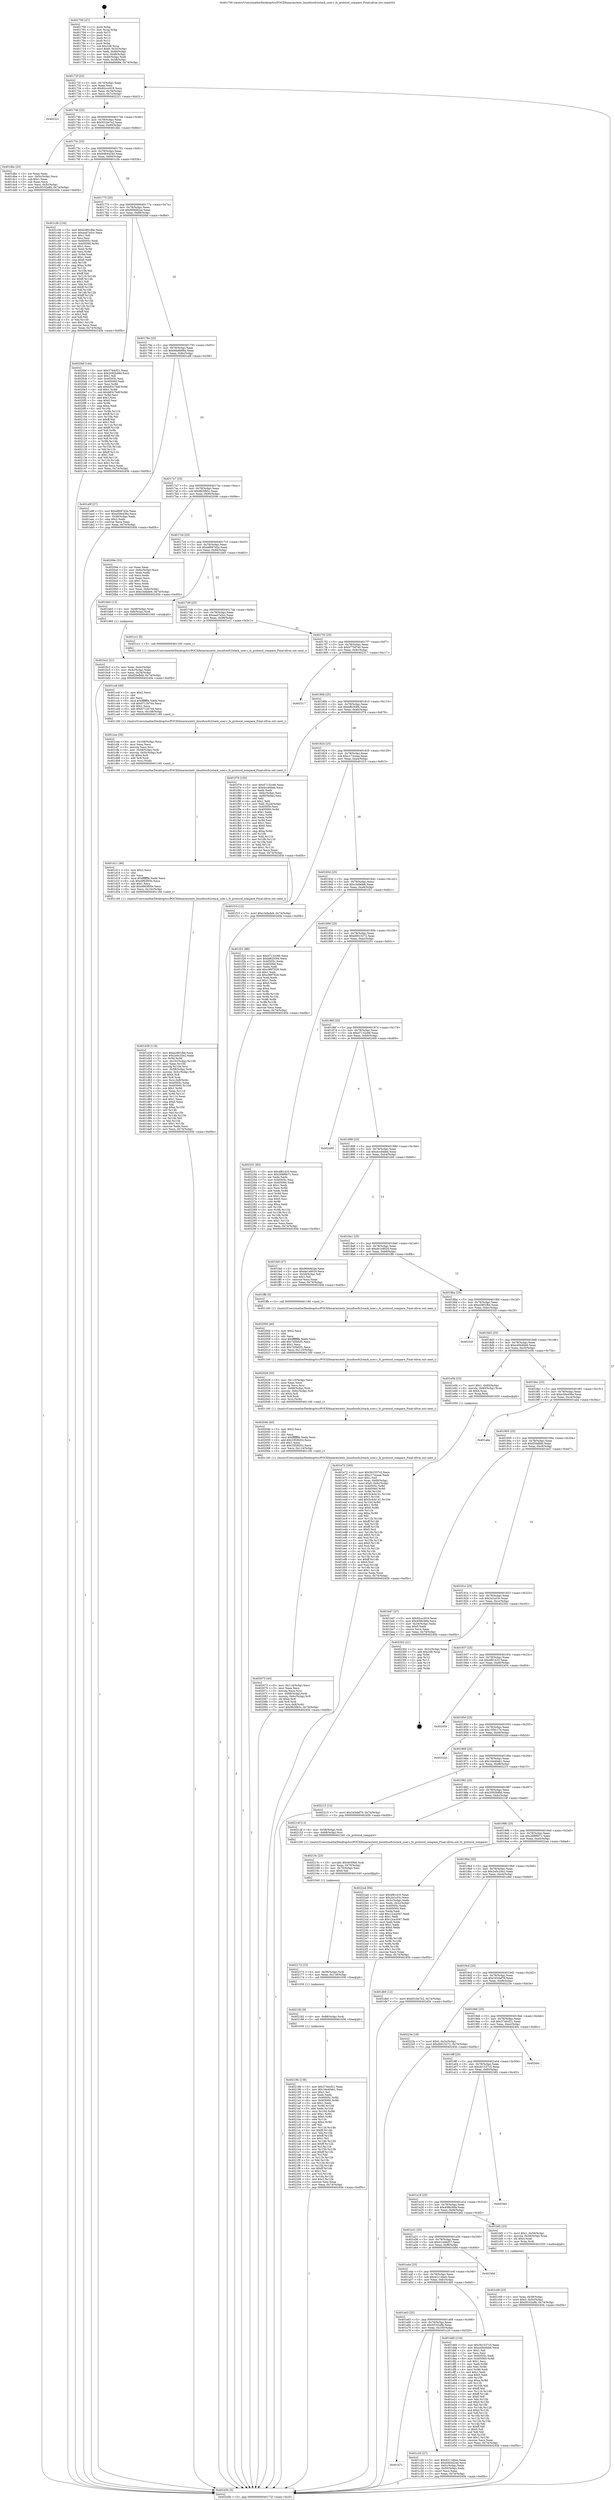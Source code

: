 digraph "0x401700" {
  label = "0x401700 (/mnt/c/Users/mathe/Desktop/tcc/POCII/binaries/extr_linuxfsocfs2stack_user.c_fs_protocol_compare_Final-ollvm.out::main(0))"
  labelloc = "t"
  node[shape=record]

  Entry [label="",width=0.3,height=0.3,shape=circle,fillcolor=black,style=filled]
  "0x40172f" [label="{
     0x40172f [23]\l
     | [instrs]\l
     &nbsp;&nbsp;0x40172f \<+3\>: mov -0x74(%rbp),%eax\l
     &nbsp;&nbsp;0x401732 \<+2\>: mov %eax,%ecx\l
     &nbsp;&nbsp;0x401734 \<+6\>: sub $0x92ccc919,%ecx\l
     &nbsp;&nbsp;0x40173a \<+3\>: mov %eax,-0x78(%rbp)\l
     &nbsp;&nbsp;0x40173d \<+3\>: mov %ecx,-0x7c(%rbp)\l
     &nbsp;&nbsp;0x401740 \<+6\>: je 0000000000402221 \<main+0xb21\>\l
  }"]
  "0x402221" [label="{
     0x402221\l
  }", style=dashed]
  "0x401746" [label="{
     0x401746 [22]\l
     | [instrs]\l
     &nbsp;&nbsp;0x401746 \<+5\>: jmp 000000000040174b \<main+0x4b\>\l
     &nbsp;&nbsp;0x40174b \<+3\>: mov -0x78(%rbp),%eax\l
     &nbsp;&nbsp;0x40174e \<+5\>: sub $0x931be7e2,%eax\l
     &nbsp;&nbsp;0x401753 \<+3\>: mov %eax,-0x80(%rbp)\l
     &nbsp;&nbsp;0x401756 \<+6\>: je 0000000000401dbc \<main+0x6bc\>\l
  }"]
  Exit [label="",width=0.3,height=0.3,shape=circle,fillcolor=black,style=filled,peripheries=2]
  "0x401dbc" [label="{
     0x401dbc [25]\l
     | [instrs]\l
     &nbsp;&nbsp;0x401dbc \<+2\>: xor %eax,%eax\l
     &nbsp;&nbsp;0x401dbe \<+3\>: mov -0x5c(%rbp),%ecx\l
     &nbsp;&nbsp;0x401dc1 \<+3\>: sub $0x1,%eax\l
     &nbsp;&nbsp;0x401dc4 \<+2\>: sub %eax,%ecx\l
     &nbsp;&nbsp;0x401dc6 \<+3\>: mov %ecx,-0x5c(%rbp)\l
     &nbsp;&nbsp;0x401dc9 \<+7\>: movl $0x5f102a8b,-0x74(%rbp)\l
     &nbsp;&nbsp;0x401dd0 \<+5\>: jmp 000000000040245b \<main+0xd5b\>\l
  }"]
  "0x40175c" [label="{
     0x40175c [25]\l
     | [instrs]\l
     &nbsp;&nbsp;0x40175c \<+5\>: jmp 0000000000401761 \<main+0x61\>\l
     &nbsp;&nbsp;0x401761 \<+3\>: mov -0x78(%rbp),%eax\l
     &nbsp;&nbsp;0x401764 \<+5\>: sub $0x9464424d,%eax\l
     &nbsp;&nbsp;0x401769 \<+6\>: mov %eax,-0x84(%rbp)\l
     &nbsp;&nbsp;0x40176f \<+6\>: je 0000000000401c3b \<main+0x53b\>\l
  }"]
  "0x40218b" [label="{
     0x40218b [138]\l
     | [instrs]\l
     &nbsp;&nbsp;0x40218b \<+5\>: mov $0x374dcf21,%eax\l
     &nbsp;&nbsp;0x402190 \<+5\>: mov $0x16e40ab1,%esi\l
     &nbsp;&nbsp;0x402195 \<+2\>: mov $0x1,%cl\l
     &nbsp;&nbsp;0x402197 \<+2\>: xor %edx,%edx\l
     &nbsp;&nbsp;0x402199 \<+8\>: mov 0x40505c,%r8d\l
     &nbsp;&nbsp;0x4021a1 \<+8\>: mov 0x405060,%r9d\l
     &nbsp;&nbsp;0x4021a9 \<+3\>: sub $0x1,%edx\l
     &nbsp;&nbsp;0x4021ac \<+3\>: mov %r8d,%r10d\l
     &nbsp;&nbsp;0x4021af \<+3\>: add %edx,%r10d\l
     &nbsp;&nbsp;0x4021b2 \<+4\>: imul %r10d,%r8d\l
     &nbsp;&nbsp;0x4021b6 \<+4\>: and $0x1,%r8d\l
     &nbsp;&nbsp;0x4021ba \<+4\>: cmp $0x0,%r8d\l
     &nbsp;&nbsp;0x4021be \<+4\>: sete %r11b\l
     &nbsp;&nbsp;0x4021c2 \<+4\>: cmp $0xa,%r9d\l
     &nbsp;&nbsp;0x4021c6 \<+3\>: setl %bl\l
     &nbsp;&nbsp;0x4021c9 \<+3\>: mov %r11b,%r14b\l
     &nbsp;&nbsp;0x4021cc \<+4\>: xor $0xff,%r14b\l
     &nbsp;&nbsp;0x4021d0 \<+3\>: mov %bl,%r15b\l
     &nbsp;&nbsp;0x4021d3 \<+4\>: xor $0xff,%r15b\l
     &nbsp;&nbsp;0x4021d7 \<+3\>: xor $0x1,%cl\l
     &nbsp;&nbsp;0x4021da \<+3\>: mov %r14b,%r12b\l
     &nbsp;&nbsp;0x4021dd \<+4\>: and $0xff,%r12b\l
     &nbsp;&nbsp;0x4021e1 \<+3\>: and %cl,%r11b\l
     &nbsp;&nbsp;0x4021e4 \<+3\>: mov %r15b,%r13b\l
     &nbsp;&nbsp;0x4021e7 \<+4\>: and $0xff,%r13b\l
     &nbsp;&nbsp;0x4021eb \<+2\>: and %cl,%bl\l
     &nbsp;&nbsp;0x4021ed \<+3\>: or %r11b,%r12b\l
     &nbsp;&nbsp;0x4021f0 \<+3\>: or %bl,%r13b\l
     &nbsp;&nbsp;0x4021f3 \<+3\>: xor %r13b,%r12b\l
     &nbsp;&nbsp;0x4021f6 \<+3\>: or %r15b,%r14b\l
     &nbsp;&nbsp;0x4021f9 \<+4\>: xor $0xff,%r14b\l
     &nbsp;&nbsp;0x4021fd \<+3\>: or $0x1,%cl\l
     &nbsp;&nbsp;0x402200 \<+3\>: and %cl,%r14b\l
     &nbsp;&nbsp;0x402203 \<+3\>: or %r14b,%r12b\l
     &nbsp;&nbsp;0x402206 \<+4\>: test $0x1,%r12b\l
     &nbsp;&nbsp;0x40220a \<+3\>: cmovne %esi,%eax\l
     &nbsp;&nbsp;0x40220d \<+3\>: mov %eax,-0x74(%rbp)\l
     &nbsp;&nbsp;0x402210 \<+5\>: jmp 000000000040245b \<main+0xd5b\>\l
  }"]
  "0x401c3b" [label="{
     0x401c3b [134]\l
     | [instrs]\l
     &nbsp;&nbsp;0x401c3b \<+5\>: mov $0xe2801fbe,%eax\l
     &nbsp;&nbsp;0x401c40 \<+5\>: mov $0xaad7a5cc,%ecx\l
     &nbsp;&nbsp;0x401c45 \<+2\>: mov $0x1,%dl\l
     &nbsp;&nbsp;0x401c47 \<+2\>: xor %esi,%esi\l
     &nbsp;&nbsp;0x401c49 \<+7\>: mov 0x40505c,%edi\l
     &nbsp;&nbsp;0x401c50 \<+8\>: mov 0x405060,%r8d\l
     &nbsp;&nbsp;0x401c58 \<+3\>: sub $0x1,%esi\l
     &nbsp;&nbsp;0x401c5b \<+3\>: mov %edi,%r9d\l
     &nbsp;&nbsp;0x401c5e \<+3\>: add %esi,%r9d\l
     &nbsp;&nbsp;0x401c61 \<+4\>: imul %r9d,%edi\l
     &nbsp;&nbsp;0x401c65 \<+3\>: and $0x1,%edi\l
     &nbsp;&nbsp;0x401c68 \<+3\>: cmp $0x0,%edi\l
     &nbsp;&nbsp;0x401c6b \<+4\>: sete %r10b\l
     &nbsp;&nbsp;0x401c6f \<+4\>: cmp $0xa,%r8d\l
     &nbsp;&nbsp;0x401c73 \<+4\>: setl %r11b\l
     &nbsp;&nbsp;0x401c77 \<+3\>: mov %r10b,%bl\l
     &nbsp;&nbsp;0x401c7a \<+3\>: xor $0xff,%bl\l
     &nbsp;&nbsp;0x401c7d \<+3\>: mov %r11b,%r14b\l
     &nbsp;&nbsp;0x401c80 \<+4\>: xor $0xff,%r14b\l
     &nbsp;&nbsp;0x401c84 \<+3\>: xor $0x1,%dl\l
     &nbsp;&nbsp;0x401c87 \<+3\>: mov %bl,%r15b\l
     &nbsp;&nbsp;0x401c8a \<+4\>: and $0xff,%r15b\l
     &nbsp;&nbsp;0x401c8e \<+3\>: and %dl,%r10b\l
     &nbsp;&nbsp;0x401c91 \<+3\>: mov %r14b,%r12b\l
     &nbsp;&nbsp;0x401c94 \<+4\>: and $0xff,%r12b\l
     &nbsp;&nbsp;0x401c98 \<+3\>: and %dl,%r11b\l
     &nbsp;&nbsp;0x401c9b \<+3\>: or %r10b,%r15b\l
     &nbsp;&nbsp;0x401c9e \<+3\>: or %r11b,%r12b\l
     &nbsp;&nbsp;0x401ca1 \<+3\>: xor %r12b,%r15b\l
     &nbsp;&nbsp;0x401ca4 \<+3\>: or %r14b,%bl\l
     &nbsp;&nbsp;0x401ca7 \<+3\>: xor $0xff,%bl\l
     &nbsp;&nbsp;0x401caa \<+3\>: or $0x1,%dl\l
     &nbsp;&nbsp;0x401cad \<+2\>: and %dl,%bl\l
     &nbsp;&nbsp;0x401caf \<+3\>: or %bl,%r15b\l
     &nbsp;&nbsp;0x401cb2 \<+4\>: test $0x1,%r15b\l
     &nbsp;&nbsp;0x401cb6 \<+3\>: cmovne %ecx,%eax\l
     &nbsp;&nbsp;0x401cb9 \<+3\>: mov %eax,-0x74(%rbp)\l
     &nbsp;&nbsp;0x401cbc \<+5\>: jmp 000000000040245b \<main+0xd5b\>\l
  }"]
  "0x401775" [label="{
     0x401775 [25]\l
     | [instrs]\l
     &nbsp;&nbsp;0x401775 \<+5\>: jmp 000000000040177a \<main+0x7a\>\l
     &nbsp;&nbsp;0x40177a \<+3\>: mov -0x78(%rbp),%eax\l
     &nbsp;&nbsp;0x40177d \<+5\>: sub $0x969d82ae,%eax\l
     &nbsp;&nbsp;0x401782 \<+6\>: mov %eax,-0x88(%rbp)\l
     &nbsp;&nbsp;0x401788 \<+6\>: je 00000000004020bf \<main+0x9bf\>\l
  }"]
  "0x402182" [label="{
     0x402182 [9]\l
     | [instrs]\l
     &nbsp;&nbsp;0x402182 \<+4\>: mov -0x68(%rbp),%rdi\l
     &nbsp;&nbsp;0x402186 \<+5\>: call 0000000000401030 \<free@plt\>\l
     | [calls]\l
     &nbsp;&nbsp;0x401030 \{1\} (unknown)\l
  }"]
  "0x4020bf" [label="{
     0x4020bf [144]\l
     | [instrs]\l
     &nbsp;&nbsp;0x4020bf \<+5\>: mov $0x374dcf21,%eax\l
     &nbsp;&nbsp;0x4020c4 \<+5\>: mov $0x2092b48d,%ecx\l
     &nbsp;&nbsp;0x4020c9 \<+2\>: mov $0x1,%dl\l
     &nbsp;&nbsp;0x4020cb \<+7\>: mov 0x40505c,%esi\l
     &nbsp;&nbsp;0x4020d2 \<+7\>: mov 0x405060,%edi\l
     &nbsp;&nbsp;0x4020d9 \<+3\>: mov %esi,%r8d\l
     &nbsp;&nbsp;0x4020dc \<+7\>: add $0xb83c7bdf,%r8d\l
     &nbsp;&nbsp;0x4020e3 \<+4\>: sub $0x1,%r8d\l
     &nbsp;&nbsp;0x4020e7 \<+7\>: sub $0xb83c7bdf,%r8d\l
     &nbsp;&nbsp;0x4020ee \<+4\>: imul %r8d,%esi\l
     &nbsp;&nbsp;0x4020f2 \<+3\>: and $0x1,%esi\l
     &nbsp;&nbsp;0x4020f5 \<+3\>: cmp $0x0,%esi\l
     &nbsp;&nbsp;0x4020f8 \<+4\>: sete %r9b\l
     &nbsp;&nbsp;0x4020fc \<+3\>: cmp $0xa,%edi\l
     &nbsp;&nbsp;0x4020ff \<+4\>: setl %r10b\l
     &nbsp;&nbsp;0x402103 \<+3\>: mov %r9b,%r11b\l
     &nbsp;&nbsp;0x402106 \<+4\>: xor $0xff,%r11b\l
     &nbsp;&nbsp;0x40210a \<+3\>: mov %r10b,%bl\l
     &nbsp;&nbsp;0x40210d \<+3\>: xor $0xff,%bl\l
     &nbsp;&nbsp;0x402110 \<+3\>: xor $0x1,%dl\l
     &nbsp;&nbsp;0x402113 \<+3\>: mov %r11b,%r14b\l
     &nbsp;&nbsp;0x402116 \<+4\>: and $0xff,%r14b\l
     &nbsp;&nbsp;0x40211a \<+3\>: and %dl,%r9b\l
     &nbsp;&nbsp;0x40211d \<+3\>: mov %bl,%r15b\l
     &nbsp;&nbsp;0x402120 \<+4\>: and $0xff,%r15b\l
     &nbsp;&nbsp;0x402124 \<+3\>: and %dl,%r10b\l
     &nbsp;&nbsp;0x402127 \<+3\>: or %r9b,%r14b\l
     &nbsp;&nbsp;0x40212a \<+3\>: or %r10b,%r15b\l
     &nbsp;&nbsp;0x40212d \<+3\>: xor %r15b,%r14b\l
     &nbsp;&nbsp;0x402130 \<+3\>: or %bl,%r11b\l
     &nbsp;&nbsp;0x402133 \<+4\>: xor $0xff,%r11b\l
     &nbsp;&nbsp;0x402137 \<+3\>: or $0x1,%dl\l
     &nbsp;&nbsp;0x40213a \<+3\>: and %dl,%r11b\l
     &nbsp;&nbsp;0x40213d \<+3\>: or %r11b,%r14b\l
     &nbsp;&nbsp;0x402140 \<+4\>: test $0x1,%r14b\l
     &nbsp;&nbsp;0x402144 \<+3\>: cmovne %ecx,%eax\l
     &nbsp;&nbsp;0x402147 \<+3\>: mov %eax,-0x74(%rbp)\l
     &nbsp;&nbsp;0x40214a \<+5\>: jmp 000000000040245b \<main+0xd5b\>\l
  }"]
  "0x40178e" [label="{
     0x40178e [25]\l
     | [instrs]\l
     &nbsp;&nbsp;0x40178e \<+5\>: jmp 0000000000401793 \<main+0x93\>\l
     &nbsp;&nbsp;0x401793 \<+3\>: mov -0x78(%rbp),%eax\l
     &nbsp;&nbsp;0x401796 \<+5\>: sub $0x9da6b68a,%eax\l
     &nbsp;&nbsp;0x40179b \<+6\>: mov %eax,-0x8c(%rbp)\l
     &nbsp;&nbsp;0x4017a1 \<+6\>: je 0000000000401a9f \<main+0x39f\>\l
  }"]
  "0x402173" [label="{
     0x402173 [15]\l
     | [instrs]\l
     &nbsp;&nbsp;0x402173 \<+4\>: mov -0x58(%rbp),%rdi\l
     &nbsp;&nbsp;0x402177 \<+6\>: mov %eax,-0x118(%rbp)\l
     &nbsp;&nbsp;0x40217d \<+5\>: call 0000000000401030 \<free@plt\>\l
     | [calls]\l
     &nbsp;&nbsp;0x401030 \{1\} (unknown)\l
  }"]
  "0x401a9f" [label="{
     0x401a9f [27]\l
     | [instrs]\l
     &nbsp;&nbsp;0x401a9f \<+5\>: mov $0xa8687d2e,%eax\l
     &nbsp;&nbsp;0x401aa4 \<+5\>: mov $0xe59a436a,%ecx\l
     &nbsp;&nbsp;0x401aa9 \<+3\>: mov -0x38(%rbp),%edx\l
     &nbsp;&nbsp;0x401aac \<+3\>: cmp $0x2,%edx\l
     &nbsp;&nbsp;0x401aaf \<+3\>: cmovne %ecx,%eax\l
     &nbsp;&nbsp;0x401ab2 \<+3\>: mov %eax,-0x74(%rbp)\l
     &nbsp;&nbsp;0x401ab5 \<+5\>: jmp 000000000040245b \<main+0xd5b\>\l
  }"]
  "0x4017a7" [label="{
     0x4017a7 [25]\l
     | [instrs]\l
     &nbsp;&nbsp;0x4017a7 \<+5\>: jmp 00000000004017ac \<main+0xac\>\l
     &nbsp;&nbsp;0x4017ac \<+3\>: mov -0x78(%rbp),%eax\l
     &nbsp;&nbsp;0x4017af \<+5\>: sub $0x9fc5fb5c,%eax\l
     &nbsp;&nbsp;0x4017b4 \<+6\>: mov %eax,-0x90(%rbp)\l
     &nbsp;&nbsp;0x4017ba \<+6\>: je 000000000040209e \<main+0x99e\>\l
  }"]
  "0x40245b" [label="{
     0x40245b [5]\l
     | [instrs]\l
     &nbsp;&nbsp;0x40245b \<+5\>: jmp 000000000040172f \<main+0x2f\>\l
  }"]
  "0x401700" [label="{
     0x401700 [47]\l
     | [instrs]\l
     &nbsp;&nbsp;0x401700 \<+1\>: push %rbp\l
     &nbsp;&nbsp;0x401701 \<+3\>: mov %rsp,%rbp\l
     &nbsp;&nbsp;0x401704 \<+2\>: push %r15\l
     &nbsp;&nbsp;0x401706 \<+2\>: push %r14\l
     &nbsp;&nbsp;0x401708 \<+2\>: push %r13\l
     &nbsp;&nbsp;0x40170a \<+2\>: push %r12\l
     &nbsp;&nbsp;0x40170c \<+1\>: push %rbx\l
     &nbsp;&nbsp;0x40170d \<+7\>: sub $0x108,%rsp\l
     &nbsp;&nbsp;0x401714 \<+7\>: movl $0x0,-0x3c(%rbp)\l
     &nbsp;&nbsp;0x40171b \<+3\>: mov %edi,-0x40(%rbp)\l
     &nbsp;&nbsp;0x40171e \<+4\>: mov %rsi,-0x48(%rbp)\l
     &nbsp;&nbsp;0x401722 \<+3\>: mov -0x40(%rbp),%edi\l
     &nbsp;&nbsp;0x401725 \<+3\>: mov %edi,-0x38(%rbp)\l
     &nbsp;&nbsp;0x401728 \<+7\>: movl $0x9da6b68a,-0x74(%rbp)\l
  }"]
  "0x40215c" [label="{
     0x40215c [23]\l
     | [instrs]\l
     &nbsp;&nbsp;0x40215c \<+10\>: movabs $0x4030b6,%rdi\l
     &nbsp;&nbsp;0x402166 \<+3\>: mov %eax,-0x70(%rbp)\l
     &nbsp;&nbsp;0x402169 \<+3\>: mov -0x70(%rbp),%esi\l
     &nbsp;&nbsp;0x40216c \<+2\>: mov $0x0,%al\l
     &nbsp;&nbsp;0x40216e \<+5\>: call 0000000000401040 \<printf@plt\>\l
     | [calls]\l
     &nbsp;&nbsp;0x401040 \{1\} (unknown)\l
  }"]
  "0x40209e" [label="{
     0x40209e [33]\l
     | [instrs]\l
     &nbsp;&nbsp;0x40209e \<+2\>: xor %eax,%eax\l
     &nbsp;&nbsp;0x4020a0 \<+3\>: mov -0x6c(%rbp),%ecx\l
     &nbsp;&nbsp;0x4020a3 \<+2\>: mov %eax,%edx\l
     &nbsp;&nbsp;0x4020a5 \<+2\>: sub %ecx,%edx\l
     &nbsp;&nbsp;0x4020a7 \<+2\>: mov %eax,%ecx\l
     &nbsp;&nbsp;0x4020a9 \<+3\>: sub $0x1,%ecx\l
     &nbsp;&nbsp;0x4020ac \<+2\>: add %ecx,%edx\l
     &nbsp;&nbsp;0x4020ae \<+2\>: sub %edx,%eax\l
     &nbsp;&nbsp;0x4020b0 \<+3\>: mov %eax,-0x6c(%rbp)\l
     &nbsp;&nbsp;0x4020b3 \<+7\>: movl $0xc3efade6,-0x74(%rbp)\l
     &nbsp;&nbsp;0x4020ba \<+5\>: jmp 000000000040245b \<main+0xd5b\>\l
  }"]
  "0x4017c0" [label="{
     0x4017c0 [25]\l
     | [instrs]\l
     &nbsp;&nbsp;0x4017c0 \<+5\>: jmp 00000000004017c5 \<main+0xc5\>\l
     &nbsp;&nbsp;0x4017c5 \<+3\>: mov -0x78(%rbp),%eax\l
     &nbsp;&nbsp;0x4017c8 \<+5\>: sub $0xa8687d2e,%eax\l
     &nbsp;&nbsp;0x4017cd \<+6\>: mov %eax,-0x94(%rbp)\l
     &nbsp;&nbsp;0x4017d3 \<+6\>: je 0000000000401bb5 \<main+0x4b5\>\l
  }"]
  "0x402073" [label="{
     0x402073 [43]\l
     | [instrs]\l
     &nbsp;&nbsp;0x402073 \<+6\>: mov -0x114(%rbp),%ecx\l
     &nbsp;&nbsp;0x402079 \<+3\>: imul %eax,%ecx\l
     &nbsp;&nbsp;0x40207c \<+3\>: movslq %ecx,%rsi\l
     &nbsp;&nbsp;0x40207f \<+4\>: mov -0x68(%rbp),%rdi\l
     &nbsp;&nbsp;0x402083 \<+4\>: movslq -0x6c(%rbp),%r8\l
     &nbsp;&nbsp;0x402087 \<+4\>: shl $0x4,%r8\l
     &nbsp;&nbsp;0x40208b \<+3\>: add %r8,%rdi\l
     &nbsp;&nbsp;0x40208e \<+4\>: mov %rsi,0x8(%rdi)\l
     &nbsp;&nbsp;0x402092 \<+7\>: movl $0x9fc5fb5c,-0x74(%rbp)\l
     &nbsp;&nbsp;0x402099 \<+5\>: jmp 000000000040245b \<main+0xd5b\>\l
  }"]
  "0x401bb5" [label="{
     0x401bb5 [13]\l
     | [instrs]\l
     &nbsp;&nbsp;0x401bb5 \<+4\>: mov -0x48(%rbp),%rax\l
     &nbsp;&nbsp;0x401bb9 \<+4\>: mov 0x8(%rax),%rdi\l
     &nbsp;&nbsp;0x401bbd \<+5\>: call 0000000000401060 \<atoi@plt\>\l
     | [calls]\l
     &nbsp;&nbsp;0x401060 \{1\} (unknown)\l
  }"]
  "0x4017d9" [label="{
     0x4017d9 [25]\l
     | [instrs]\l
     &nbsp;&nbsp;0x4017d9 \<+5\>: jmp 00000000004017de \<main+0xde\>\l
     &nbsp;&nbsp;0x4017de \<+3\>: mov -0x78(%rbp),%eax\l
     &nbsp;&nbsp;0x4017e1 \<+5\>: sub $0xaad7a5cc,%eax\l
     &nbsp;&nbsp;0x4017e6 \<+6\>: mov %eax,-0x98(%rbp)\l
     &nbsp;&nbsp;0x4017ec \<+6\>: je 0000000000401cc1 \<main+0x5c1\>\l
  }"]
  "0x401bc2" [label="{
     0x401bc2 [21]\l
     | [instrs]\l
     &nbsp;&nbsp;0x401bc2 \<+3\>: mov %eax,-0x4c(%rbp)\l
     &nbsp;&nbsp;0x401bc5 \<+3\>: mov -0x4c(%rbp),%eax\l
     &nbsp;&nbsp;0x401bc8 \<+3\>: mov %eax,-0x34(%rbp)\l
     &nbsp;&nbsp;0x401bcb \<+7\>: movl $0xf20efbfd,-0x74(%rbp)\l
     &nbsp;&nbsp;0x401bd2 \<+5\>: jmp 000000000040245b \<main+0xd5b\>\l
  }"]
  "0x40204b" [label="{
     0x40204b [40]\l
     | [instrs]\l
     &nbsp;&nbsp;0x40204b \<+5\>: mov $0x2,%ecx\l
     &nbsp;&nbsp;0x402050 \<+1\>: cltd\l
     &nbsp;&nbsp;0x402051 \<+2\>: idiv %ecx\l
     &nbsp;&nbsp;0x402053 \<+6\>: imul $0xfffffffe,%edx,%ecx\l
     &nbsp;&nbsp;0x402059 \<+6\>: add $0x23f28202,%ecx\l
     &nbsp;&nbsp;0x40205f \<+3\>: add $0x1,%ecx\l
     &nbsp;&nbsp;0x402062 \<+6\>: sub $0x23f28202,%ecx\l
     &nbsp;&nbsp;0x402068 \<+6\>: mov %ecx,-0x114(%rbp)\l
     &nbsp;&nbsp;0x40206e \<+5\>: call 0000000000401160 \<next_i\>\l
     | [calls]\l
     &nbsp;&nbsp;0x401160 \{1\} (/mnt/c/Users/mathe/Desktop/tcc/POCII/binaries/extr_linuxfsocfs2stack_user.c_fs_protocol_compare_Final-ollvm.out::next_i)\l
  }"]
  "0x401cc1" [label="{
     0x401cc1 [5]\l
     | [instrs]\l
     &nbsp;&nbsp;0x401cc1 \<+5\>: call 0000000000401160 \<next_i\>\l
     | [calls]\l
     &nbsp;&nbsp;0x401160 \{1\} (/mnt/c/Users/mathe/Desktop/tcc/POCII/binaries/extr_linuxfsocfs2stack_user.c_fs_protocol_compare_Final-ollvm.out::next_i)\l
  }"]
  "0x4017f2" [label="{
     0x4017f2 [25]\l
     | [instrs]\l
     &nbsp;&nbsp;0x4017f2 \<+5\>: jmp 00000000004017f7 \<main+0xf7\>\l
     &nbsp;&nbsp;0x4017f7 \<+3\>: mov -0x78(%rbp),%eax\l
     &nbsp;&nbsp;0x4017fa \<+5\>: sub $0xb77bf7a0,%eax\l
     &nbsp;&nbsp;0x4017ff \<+6\>: mov %eax,-0x9c(%rbp)\l
     &nbsp;&nbsp;0x401805 \<+6\>: je 0000000000402317 \<main+0xc17\>\l
  }"]
  "0x402028" [label="{
     0x402028 [35]\l
     | [instrs]\l
     &nbsp;&nbsp;0x402028 \<+6\>: mov -0x110(%rbp),%ecx\l
     &nbsp;&nbsp;0x40202e \<+3\>: imul %eax,%ecx\l
     &nbsp;&nbsp;0x402031 \<+3\>: movslq %ecx,%rsi\l
     &nbsp;&nbsp;0x402034 \<+4\>: mov -0x68(%rbp),%rdi\l
     &nbsp;&nbsp;0x402038 \<+4\>: movslq -0x6c(%rbp),%r8\l
     &nbsp;&nbsp;0x40203c \<+4\>: shl $0x4,%r8\l
     &nbsp;&nbsp;0x402040 \<+3\>: add %r8,%rdi\l
     &nbsp;&nbsp;0x402043 \<+3\>: mov %rsi,(%rdi)\l
     &nbsp;&nbsp;0x402046 \<+5\>: call 0000000000401160 \<next_i\>\l
     | [calls]\l
     &nbsp;&nbsp;0x401160 \{1\} (/mnt/c/Users/mathe/Desktop/tcc/POCII/binaries/extr_linuxfsocfs2stack_user.c_fs_protocol_compare_Final-ollvm.out::next_i)\l
  }"]
  "0x402317" [label="{
     0x402317\l
  }", style=dashed]
  "0x40180b" [label="{
     0x40180b [25]\l
     | [instrs]\l
     &nbsp;&nbsp;0x40180b \<+5\>: jmp 0000000000401810 \<main+0x110\>\l
     &nbsp;&nbsp;0x401810 \<+3\>: mov -0x78(%rbp),%eax\l
     &nbsp;&nbsp;0x401813 \<+5\>: sub $0xbf6293f4,%eax\l
     &nbsp;&nbsp;0x401818 \<+6\>: mov %eax,-0xa0(%rbp)\l
     &nbsp;&nbsp;0x40181e \<+6\>: je 0000000000401f79 \<main+0x879\>\l
  }"]
  "0x402000" [label="{
     0x402000 [40]\l
     | [instrs]\l
     &nbsp;&nbsp;0x402000 \<+5\>: mov $0x2,%ecx\l
     &nbsp;&nbsp;0x402005 \<+1\>: cltd\l
     &nbsp;&nbsp;0x402006 \<+2\>: idiv %ecx\l
     &nbsp;&nbsp;0x402008 \<+6\>: imul $0xfffffffe,%edx,%ecx\l
     &nbsp;&nbsp;0x40200e \<+6\>: add $0x745bf2f1,%ecx\l
     &nbsp;&nbsp;0x402014 \<+3\>: add $0x1,%ecx\l
     &nbsp;&nbsp;0x402017 \<+6\>: sub $0x745bf2f1,%ecx\l
     &nbsp;&nbsp;0x40201d \<+6\>: mov %ecx,-0x110(%rbp)\l
     &nbsp;&nbsp;0x402023 \<+5\>: call 0000000000401160 \<next_i\>\l
     | [calls]\l
     &nbsp;&nbsp;0x401160 \{1\} (/mnt/c/Users/mathe/Desktop/tcc/POCII/binaries/extr_linuxfsocfs2stack_user.c_fs_protocol_compare_Final-ollvm.out::next_i)\l
  }"]
  "0x401f79" [label="{
     0x401f79 [103]\l
     | [instrs]\l
     &nbsp;&nbsp;0x401f79 \<+5\>: mov $0xd7132c66,%eax\l
     &nbsp;&nbsp;0x401f7e \<+5\>: mov $0xdccd4deb,%ecx\l
     &nbsp;&nbsp;0x401f83 \<+2\>: xor %edx,%edx\l
     &nbsp;&nbsp;0x401f85 \<+3\>: mov -0x6c(%rbp),%esi\l
     &nbsp;&nbsp;0x401f88 \<+3\>: cmp -0x60(%rbp),%esi\l
     &nbsp;&nbsp;0x401f8b \<+4\>: setl %dil\l
     &nbsp;&nbsp;0x401f8f \<+4\>: and $0x1,%dil\l
     &nbsp;&nbsp;0x401f93 \<+4\>: mov %dil,-0x2d(%rbp)\l
     &nbsp;&nbsp;0x401f97 \<+7\>: mov 0x40505c,%esi\l
     &nbsp;&nbsp;0x401f9e \<+8\>: mov 0x405060,%r8d\l
     &nbsp;&nbsp;0x401fa6 \<+3\>: sub $0x1,%edx\l
     &nbsp;&nbsp;0x401fa9 \<+3\>: mov %esi,%r9d\l
     &nbsp;&nbsp;0x401fac \<+3\>: add %edx,%r9d\l
     &nbsp;&nbsp;0x401faf \<+4\>: imul %r9d,%esi\l
     &nbsp;&nbsp;0x401fb3 \<+3\>: and $0x1,%esi\l
     &nbsp;&nbsp;0x401fb6 \<+3\>: cmp $0x0,%esi\l
     &nbsp;&nbsp;0x401fb9 \<+4\>: sete %dil\l
     &nbsp;&nbsp;0x401fbd \<+4\>: cmp $0xa,%r8d\l
     &nbsp;&nbsp;0x401fc1 \<+4\>: setl %r10b\l
     &nbsp;&nbsp;0x401fc5 \<+3\>: mov %dil,%r11b\l
     &nbsp;&nbsp;0x401fc8 \<+3\>: and %r10b,%r11b\l
     &nbsp;&nbsp;0x401fcb \<+3\>: xor %r10b,%dil\l
     &nbsp;&nbsp;0x401fce \<+3\>: or %dil,%r11b\l
     &nbsp;&nbsp;0x401fd1 \<+4\>: test $0x1,%r11b\l
     &nbsp;&nbsp;0x401fd5 \<+3\>: cmovne %ecx,%eax\l
     &nbsp;&nbsp;0x401fd8 \<+3\>: mov %eax,-0x74(%rbp)\l
     &nbsp;&nbsp;0x401fdb \<+5\>: jmp 000000000040245b \<main+0xd5b\>\l
  }"]
  "0x401824" [label="{
     0x401824 [25]\l
     | [instrs]\l
     &nbsp;&nbsp;0x401824 \<+5\>: jmp 0000000000401829 \<main+0x129\>\l
     &nbsp;&nbsp;0x401829 \<+3\>: mov -0x78(%rbp),%eax\l
     &nbsp;&nbsp;0x40182c \<+5\>: sub $0xc172ceae,%eax\l
     &nbsp;&nbsp;0x401831 \<+6\>: mov %eax,-0xa4(%rbp)\l
     &nbsp;&nbsp;0x401837 \<+6\>: je 0000000000401f15 \<main+0x815\>\l
  }"]
  "0x401e72" [label="{
     0x401e72 [163]\l
     | [instrs]\l
     &nbsp;&nbsp;0x401e72 \<+5\>: mov $0x3b1537c5,%ecx\l
     &nbsp;&nbsp;0x401e77 \<+5\>: mov $0xc172ceae,%edx\l
     &nbsp;&nbsp;0x401e7c \<+3\>: mov $0x1,%sil\l
     &nbsp;&nbsp;0x401e7f \<+4\>: mov %rax,-0x68(%rbp)\l
     &nbsp;&nbsp;0x401e83 \<+7\>: movl $0x0,-0x6c(%rbp)\l
     &nbsp;&nbsp;0x401e8a \<+8\>: mov 0x40505c,%r8d\l
     &nbsp;&nbsp;0x401e92 \<+8\>: mov 0x405060,%r9d\l
     &nbsp;&nbsp;0x401e9a \<+3\>: mov %r8d,%r10d\l
     &nbsp;&nbsp;0x401e9d \<+7\>: sub $0x5c4cb141,%r10d\l
     &nbsp;&nbsp;0x401ea4 \<+4\>: sub $0x1,%r10d\l
     &nbsp;&nbsp;0x401ea8 \<+7\>: add $0x5c4cb141,%r10d\l
     &nbsp;&nbsp;0x401eaf \<+4\>: imul %r10d,%r8d\l
     &nbsp;&nbsp;0x401eb3 \<+4\>: and $0x1,%r8d\l
     &nbsp;&nbsp;0x401eb7 \<+4\>: cmp $0x0,%r8d\l
     &nbsp;&nbsp;0x401ebb \<+4\>: sete %r11b\l
     &nbsp;&nbsp;0x401ebf \<+4\>: cmp $0xa,%r9d\l
     &nbsp;&nbsp;0x401ec3 \<+3\>: setl %bl\l
     &nbsp;&nbsp;0x401ec6 \<+3\>: mov %r11b,%r14b\l
     &nbsp;&nbsp;0x401ec9 \<+4\>: xor $0xff,%r14b\l
     &nbsp;&nbsp;0x401ecd \<+3\>: mov %bl,%r15b\l
     &nbsp;&nbsp;0x401ed0 \<+4\>: xor $0xff,%r15b\l
     &nbsp;&nbsp;0x401ed4 \<+4\>: xor $0x0,%sil\l
     &nbsp;&nbsp;0x401ed8 \<+3\>: mov %r14b,%r12b\l
     &nbsp;&nbsp;0x401edb \<+4\>: and $0x0,%r12b\l
     &nbsp;&nbsp;0x401edf \<+3\>: and %sil,%r11b\l
     &nbsp;&nbsp;0x401ee2 \<+3\>: mov %r15b,%r13b\l
     &nbsp;&nbsp;0x401ee5 \<+4\>: and $0x0,%r13b\l
     &nbsp;&nbsp;0x401ee9 \<+3\>: and %sil,%bl\l
     &nbsp;&nbsp;0x401eec \<+3\>: or %r11b,%r12b\l
     &nbsp;&nbsp;0x401eef \<+3\>: or %bl,%r13b\l
     &nbsp;&nbsp;0x401ef2 \<+3\>: xor %r13b,%r12b\l
     &nbsp;&nbsp;0x401ef5 \<+3\>: or %r15b,%r14b\l
     &nbsp;&nbsp;0x401ef8 \<+4\>: xor $0xff,%r14b\l
     &nbsp;&nbsp;0x401efc \<+4\>: or $0x0,%sil\l
     &nbsp;&nbsp;0x401f00 \<+3\>: and %sil,%r14b\l
     &nbsp;&nbsp;0x401f03 \<+3\>: or %r14b,%r12b\l
     &nbsp;&nbsp;0x401f06 \<+4\>: test $0x1,%r12b\l
     &nbsp;&nbsp;0x401f0a \<+3\>: cmovne %edx,%ecx\l
     &nbsp;&nbsp;0x401f0d \<+3\>: mov %ecx,-0x74(%rbp)\l
     &nbsp;&nbsp;0x401f10 \<+5\>: jmp 000000000040245b \<main+0xd5b\>\l
  }"]
  "0x401f15" [label="{
     0x401f15 [12]\l
     | [instrs]\l
     &nbsp;&nbsp;0x401f15 \<+7\>: movl $0xc3efade6,-0x74(%rbp)\l
     &nbsp;&nbsp;0x401f1c \<+5\>: jmp 000000000040245b \<main+0xd5b\>\l
  }"]
  "0x40183d" [label="{
     0x40183d [25]\l
     | [instrs]\l
     &nbsp;&nbsp;0x40183d \<+5\>: jmp 0000000000401842 \<main+0x142\>\l
     &nbsp;&nbsp;0x401842 \<+3\>: mov -0x78(%rbp),%eax\l
     &nbsp;&nbsp;0x401845 \<+5\>: sub $0xc3efade6,%eax\l
     &nbsp;&nbsp;0x40184a \<+6\>: mov %eax,-0xa8(%rbp)\l
     &nbsp;&nbsp;0x401850 \<+6\>: je 0000000000401f21 \<main+0x821\>\l
  }"]
  "0x401d39" [label="{
     0x401d39 [119]\l
     | [instrs]\l
     &nbsp;&nbsp;0x401d39 \<+5\>: mov $0xe2801fbe,%ecx\l
     &nbsp;&nbsp;0x401d3e \<+5\>: mov $0x2e0c25e2,%edx\l
     &nbsp;&nbsp;0x401d43 \<+3\>: xor %r9d,%r9d\l
     &nbsp;&nbsp;0x401d46 \<+7\>: mov -0x10c(%rbp),%r10d\l
     &nbsp;&nbsp;0x401d4d \<+4\>: imul %eax,%r10d\l
     &nbsp;&nbsp;0x401d51 \<+3\>: movslq %r10d,%rsi\l
     &nbsp;&nbsp;0x401d54 \<+4\>: mov -0x58(%rbp),%rdi\l
     &nbsp;&nbsp;0x401d58 \<+4\>: movslq -0x5c(%rbp),%r8\l
     &nbsp;&nbsp;0x401d5c \<+4\>: shl $0x4,%r8\l
     &nbsp;&nbsp;0x401d60 \<+3\>: add %r8,%rdi\l
     &nbsp;&nbsp;0x401d63 \<+4\>: mov %rsi,0x8(%rdi)\l
     &nbsp;&nbsp;0x401d67 \<+7\>: mov 0x40505c,%eax\l
     &nbsp;&nbsp;0x401d6e \<+8\>: mov 0x405060,%r10d\l
     &nbsp;&nbsp;0x401d76 \<+4\>: sub $0x1,%r9d\l
     &nbsp;&nbsp;0x401d7a \<+3\>: mov %eax,%r11d\l
     &nbsp;&nbsp;0x401d7d \<+3\>: add %r9d,%r11d\l
     &nbsp;&nbsp;0x401d80 \<+4\>: imul %r11d,%eax\l
     &nbsp;&nbsp;0x401d84 \<+3\>: and $0x1,%eax\l
     &nbsp;&nbsp;0x401d87 \<+3\>: cmp $0x0,%eax\l
     &nbsp;&nbsp;0x401d8a \<+3\>: sete %bl\l
     &nbsp;&nbsp;0x401d8d \<+4\>: cmp $0xa,%r10d\l
     &nbsp;&nbsp;0x401d91 \<+4\>: setl %r14b\l
     &nbsp;&nbsp;0x401d95 \<+3\>: mov %bl,%r15b\l
     &nbsp;&nbsp;0x401d98 \<+3\>: and %r14b,%r15b\l
     &nbsp;&nbsp;0x401d9b \<+3\>: xor %r14b,%bl\l
     &nbsp;&nbsp;0x401d9e \<+3\>: or %bl,%r15b\l
     &nbsp;&nbsp;0x401da1 \<+4\>: test $0x1,%r15b\l
     &nbsp;&nbsp;0x401da5 \<+3\>: cmovne %edx,%ecx\l
     &nbsp;&nbsp;0x401da8 \<+3\>: mov %ecx,-0x74(%rbp)\l
     &nbsp;&nbsp;0x401dab \<+5\>: jmp 000000000040245b \<main+0xd5b\>\l
  }"]
  "0x401f21" [label="{
     0x401f21 [88]\l
     | [instrs]\l
     &nbsp;&nbsp;0x401f21 \<+5\>: mov $0xd7132c66,%eax\l
     &nbsp;&nbsp;0x401f26 \<+5\>: mov $0xbf6293f4,%ecx\l
     &nbsp;&nbsp;0x401f2b \<+7\>: mov 0x40505c,%edx\l
     &nbsp;&nbsp;0x401f32 \<+7\>: mov 0x405060,%esi\l
     &nbsp;&nbsp;0x401f39 \<+2\>: mov %edx,%edi\l
     &nbsp;&nbsp;0x401f3b \<+6\>: add $0xc96f7828,%edi\l
     &nbsp;&nbsp;0x401f41 \<+3\>: sub $0x1,%edi\l
     &nbsp;&nbsp;0x401f44 \<+6\>: sub $0xc96f7828,%edi\l
     &nbsp;&nbsp;0x401f4a \<+3\>: imul %edi,%edx\l
     &nbsp;&nbsp;0x401f4d \<+3\>: and $0x1,%edx\l
     &nbsp;&nbsp;0x401f50 \<+3\>: cmp $0x0,%edx\l
     &nbsp;&nbsp;0x401f53 \<+4\>: sete %r8b\l
     &nbsp;&nbsp;0x401f57 \<+3\>: cmp $0xa,%esi\l
     &nbsp;&nbsp;0x401f5a \<+4\>: setl %r9b\l
     &nbsp;&nbsp;0x401f5e \<+3\>: mov %r8b,%r10b\l
     &nbsp;&nbsp;0x401f61 \<+3\>: and %r9b,%r10b\l
     &nbsp;&nbsp;0x401f64 \<+3\>: xor %r9b,%r8b\l
     &nbsp;&nbsp;0x401f67 \<+3\>: or %r8b,%r10b\l
     &nbsp;&nbsp;0x401f6a \<+4\>: test $0x1,%r10b\l
     &nbsp;&nbsp;0x401f6e \<+3\>: cmovne %ecx,%eax\l
     &nbsp;&nbsp;0x401f71 \<+3\>: mov %eax,-0x74(%rbp)\l
     &nbsp;&nbsp;0x401f74 \<+5\>: jmp 000000000040245b \<main+0xd5b\>\l
  }"]
  "0x401856" [label="{
     0x401856 [25]\l
     | [instrs]\l
     &nbsp;&nbsp;0x401856 \<+5\>: jmp 000000000040185b \<main+0x15b\>\l
     &nbsp;&nbsp;0x40185b \<+3\>: mov -0x78(%rbp),%eax\l
     &nbsp;&nbsp;0x40185e \<+5\>: sub $0xd0015272,%eax\l
     &nbsp;&nbsp;0x401863 \<+6\>: mov %eax,-0xac(%rbp)\l
     &nbsp;&nbsp;0x401869 \<+6\>: je 0000000000402251 \<main+0xb51\>\l
  }"]
  "0x401d11" [label="{
     0x401d11 [40]\l
     | [instrs]\l
     &nbsp;&nbsp;0x401d11 \<+5\>: mov $0x2,%ecx\l
     &nbsp;&nbsp;0x401d16 \<+1\>: cltd\l
     &nbsp;&nbsp;0x401d17 \<+2\>: idiv %ecx\l
     &nbsp;&nbsp;0x401d19 \<+6\>: imul $0xfffffffe,%edx,%ecx\l
     &nbsp;&nbsp;0x401d1f \<+6\>: sub $0x4963f05e,%ecx\l
     &nbsp;&nbsp;0x401d25 \<+3\>: add $0x1,%ecx\l
     &nbsp;&nbsp;0x401d28 \<+6\>: add $0x4963f05e,%ecx\l
     &nbsp;&nbsp;0x401d2e \<+6\>: mov %ecx,-0x10c(%rbp)\l
     &nbsp;&nbsp;0x401d34 \<+5\>: call 0000000000401160 \<next_i\>\l
     | [calls]\l
     &nbsp;&nbsp;0x401160 \{1\} (/mnt/c/Users/mathe/Desktop/tcc/POCII/binaries/extr_linuxfsocfs2stack_user.c_fs_protocol_compare_Final-ollvm.out::next_i)\l
  }"]
  "0x402251" [label="{
     0x402251 [83]\l
     | [instrs]\l
     &nbsp;&nbsp;0x402251 \<+5\>: mov $0x4f61433,%eax\l
     &nbsp;&nbsp;0x402256 \<+5\>: mov $0x268f6b71,%ecx\l
     &nbsp;&nbsp;0x40225b \<+2\>: xor %edx,%edx\l
     &nbsp;&nbsp;0x40225d \<+7\>: mov 0x40505c,%esi\l
     &nbsp;&nbsp;0x402264 \<+7\>: mov 0x405060,%edi\l
     &nbsp;&nbsp;0x40226b \<+3\>: sub $0x1,%edx\l
     &nbsp;&nbsp;0x40226e \<+3\>: mov %esi,%r8d\l
     &nbsp;&nbsp;0x402271 \<+3\>: add %edx,%r8d\l
     &nbsp;&nbsp;0x402274 \<+4\>: imul %r8d,%esi\l
     &nbsp;&nbsp;0x402278 \<+3\>: and $0x1,%esi\l
     &nbsp;&nbsp;0x40227b \<+3\>: cmp $0x0,%esi\l
     &nbsp;&nbsp;0x40227e \<+4\>: sete %r9b\l
     &nbsp;&nbsp;0x402282 \<+3\>: cmp $0xa,%edi\l
     &nbsp;&nbsp;0x402285 \<+4\>: setl %r10b\l
     &nbsp;&nbsp;0x402289 \<+3\>: mov %r9b,%r11b\l
     &nbsp;&nbsp;0x40228c \<+3\>: and %r10b,%r11b\l
     &nbsp;&nbsp;0x40228f \<+3\>: xor %r10b,%r9b\l
     &nbsp;&nbsp;0x402292 \<+3\>: or %r9b,%r11b\l
     &nbsp;&nbsp;0x402295 \<+4\>: test $0x1,%r11b\l
     &nbsp;&nbsp;0x402299 \<+3\>: cmovne %ecx,%eax\l
     &nbsp;&nbsp;0x40229c \<+3\>: mov %eax,-0x74(%rbp)\l
     &nbsp;&nbsp;0x40229f \<+5\>: jmp 000000000040245b \<main+0xd5b\>\l
  }"]
  "0x40186f" [label="{
     0x40186f [25]\l
     | [instrs]\l
     &nbsp;&nbsp;0x40186f \<+5\>: jmp 0000000000401874 \<main+0x174\>\l
     &nbsp;&nbsp;0x401874 \<+3\>: mov -0x78(%rbp),%eax\l
     &nbsp;&nbsp;0x401877 \<+5\>: sub $0xd7132c66,%eax\l
     &nbsp;&nbsp;0x40187c \<+6\>: mov %eax,-0xb0(%rbp)\l
     &nbsp;&nbsp;0x401882 \<+6\>: je 0000000000402400 \<main+0xd00\>\l
  }"]
  "0x401cee" [label="{
     0x401cee [35]\l
     | [instrs]\l
     &nbsp;&nbsp;0x401cee \<+6\>: mov -0x108(%rbp),%ecx\l
     &nbsp;&nbsp;0x401cf4 \<+3\>: imul %eax,%ecx\l
     &nbsp;&nbsp;0x401cf7 \<+3\>: movslq %ecx,%rsi\l
     &nbsp;&nbsp;0x401cfa \<+4\>: mov -0x58(%rbp),%rdi\l
     &nbsp;&nbsp;0x401cfe \<+4\>: movslq -0x5c(%rbp),%r8\l
     &nbsp;&nbsp;0x401d02 \<+4\>: shl $0x4,%r8\l
     &nbsp;&nbsp;0x401d06 \<+3\>: add %r8,%rdi\l
     &nbsp;&nbsp;0x401d09 \<+3\>: mov %rsi,(%rdi)\l
     &nbsp;&nbsp;0x401d0c \<+5\>: call 0000000000401160 \<next_i\>\l
     | [calls]\l
     &nbsp;&nbsp;0x401160 \{1\} (/mnt/c/Users/mathe/Desktop/tcc/POCII/binaries/extr_linuxfsocfs2stack_user.c_fs_protocol_compare_Final-ollvm.out::next_i)\l
  }"]
  "0x402400" [label="{
     0x402400\l
  }", style=dashed]
  "0x401888" [label="{
     0x401888 [25]\l
     | [instrs]\l
     &nbsp;&nbsp;0x401888 \<+5\>: jmp 000000000040188d \<main+0x18d\>\l
     &nbsp;&nbsp;0x40188d \<+3\>: mov -0x78(%rbp),%eax\l
     &nbsp;&nbsp;0x401890 \<+5\>: sub $0xdccd4deb,%eax\l
     &nbsp;&nbsp;0x401895 \<+6\>: mov %eax,-0xb4(%rbp)\l
     &nbsp;&nbsp;0x40189b \<+6\>: je 0000000000401fe0 \<main+0x8e0\>\l
  }"]
  "0x401cc6" [label="{
     0x401cc6 [40]\l
     | [instrs]\l
     &nbsp;&nbsp;0x401cc6 \<+5\>: mov $0x2,%ecx\l
     &nbsp;&nbsp;0x401ccb \<+1\>: cltd\l
     &nbsp;&nbsp;0x401ccc \<+2\>: idiv %ecx\l
     &nbsp;&nbsp;0x401cce \<+6\>: imul $0xfffffffe,%edx,%ecx\l
     &nbsp;&nbsp;0x401cd4 \<+6\>: sub $0x671267d4,%ecx\l
     &nbsp;&nbsp;0x401cda \<+3\>: add $0x1,%ecx\l
     &nbsp;&nbsp;0x401cdd \<+6\>: add $0x671267d4,%ecx\l
     &nbsp;&nbsp;0x401ce3 \<+6\>: mov %ecx,-0x108(%rbp)\l
     &nbsp;&nbsp;0x401ce9 \<+5\>: call 0000000000401160 \<next_i\>\l
     | [calls]\l
     &nbsp;&nbsp;0x401160 \{1\} (/mnt/c/Users/mathe/Desktop/tcc/POCII/binaries/extr_linuxfsocfs2stack_user.c_fs_protocol_compare_Final-ollvm.out::next_i)\l
  }"]
  "0x401fe0" [label="{
     0x401fe0 [27]\l
     | [instrs]\l
     &nbsp;&nbsp;0x401fe0 \<+5\>: mov $0x969d82ae,%eax\l
     &nbsp;&nbsp;0x401fe5 \<+5\>: mov $0xde1a9029,%ecx\l
     &nbsp;&nbsp;0x401fea \<+3\>: mov -0x2d(%rbp),%dl\l
     &nbsp;&nbsp;0x401fed \<+3\>: test $0x1,%dl\l
     &nbsp;&nbsp;0x401ff0 \<+3\>: cmovne %ecx,%eax\l
     &nbsp;&nbsp;0x401ff3 \<+3\>: mov %eax,-0x74(%rbp)\l
     &nbsp;&nbsp;0x401ff6 \<+5\>: jmp 000000000040245b \<main+0xd5b\>\l
  }"]
  "0x4018a1" [label="{
     0x4018a1 [25]\l
     | [instrs]\l
     &nbsp;&nbsp;0x4018a1 \<+5\>: jmp 00000000004018a6 \<main+0x1a6\>\l
     &nbsp;&nbsp;0x4018a6 \<+3\>: mov -0x78(%rbp),%eax\l
     &nbsp;&nbsp;0x4018a9 \<+5\>: sub $0xde1a9029,%eax\l
     &nbsp;&nbsp;0x4018ae \<+6\>: mov %eax,-0xb8(%rbp)\l
     &nbsp;&nbsp;0x4018b4 \<+6\>: je 0000000000401ffb \<main+0x8fb\>\l
  }"]
  "0x401a7c" [label="{
     0x401a7c\l
  }", style=dashed]
  "0x401ffb" [label="{
     0x401ffb [5]\l
     | [instrs]\l
     &nbsp;&nbsp;0x401ffb \<+5\>: call 0000000000401160 \<next_i\>\l
     | [calls]\l
     &nbsp;&nbsp;0x401160 \{1\} (/mnt/c/Users/mathe/Desktop/tcc/POCII/binaries/extr_linuxfsocfs2stack_user.c_fs_protocol_compare_Final-ollvm.out::next_i)\l
  }"]
  "0x4018ba" [label="{
     0x4018ba [25]\l
     | [instrs]\l
     &nbsp;&nbsp;0x4018ba \<+5\>: jmp 00000000004018bf \<main+0x1bf\>\l
     &nbsp;&nbsp;0x4018bf \<+3\>: mov -0x78(%rbp),%eax\l
     &nbsp;&nbsp;0x4018c2 \<+5\>: sub $0xe2801fbe,%eax\l
     &nbsp;&nbsp;0x4018c7 \<+6\>: mov %eax,-0xbc(%rbp)\l
     &nbsp;&nbsp;0x4018cd \<+6\>: je 000000000040232f \<main+0xc2f\>\l
  }"]
  "0x401c20" [label="{
     0x401c20 [27]\l
     | [instrs]\l
     &nbsp;&nbsp;0x401c20 \<+5\>: mov $0x43114bee,%eax\l
     &nbsp;&nbsp;0x401c25 \<+5\>: mov $0x9464424d,%ecx\l
     &nbsp;&nbsp;0x401c2a \<+3\>: mov -0x5c(%rbp),%edx\l
     &nbsp;&nbsp;0x401c2d \<+3\>: cmp -0x50(%rbp),%edx\l
     &nbsp;&nbsp;0x401c30 \<+3\>: cmovl %ecx,%eax\l
     &nbsp;&nbsp;0x401c33 \<+3\>: mov %eax,-0x74(%rbp)\l
     &nbsp;&nbsp;0x401c36 \<+5\>: jmp 000000000040245b \<main+0xd5b\>\l
  }"]
  "0x40232f" [label="{
     0x40232f\l
  }", style=dashed]
  "0x4018d3" [label="{
     0x4018d3 [25]\l
     | [instrs]\l
     &nbsp;&nbsp;0x4018d3 \<+5\>: jmp 00000000004018d8 \<main+0x1d8\>\l
     &nbsp;&nbsp;0x4018d8 \<+3\>: mov -0x78(%rbp),%eax\l
     &nbsp;&nbsp;0x4018db \<+5\>: sub $0xe4944bb6,%eax\l
     &nbsp;&nbsp;0x4018e0 \<+6\>: mov %eax,-0xc0(%rbp)\l
     &nbsp;&nbsp;0x4018e6 \<+6\>: je 0000000000401e5b \<main+0x75b\>\l
  }"]
  "0x401a63" [label="{
     0x401a63 [25]\l
     | [instrs]\l
     &nbsp;&nbsp;0x401a63 \<+5\>: jmp 0000000000401a68 \<main+0x368\>\l
     &nbsp;&nbsp;0x401a68 \<+3\>: mov -0x78(%rbp),%eax\l
     &nbsp;&nbsp;0x401a6b \<+5\>: sub $0x5f102a8b,%eax\l
     &nbsp;&nbsp;0x401a70 \<+6\>: mov %eax,-0x100(%rbp)\l
     &nbsp;&nbsp;0x401a76 \<+6\>: je 0000000000401c20 \<main+0x520\>\l
  }"]
  "0x401e5b" [label="{
     0x401e5b [23]\l
     | [instrs]\l
     &nbsp;&nbsp;0x401e5b \<+7\>: movl $0x1,-0x60(%rbp)\l
     &nbsp;&nbsp;0x401e62 \<+4\>: movslq -0x60(%rbp),%rax\l
     &nbsp;&nbsp;0x401e66 \<+4\>: shl $0x4,%rax\l
     &nbsp;&nbsp;0x401e6a \<+3\>: mov %rax,%rdi\l
     &nbsp;&nbsp;0x401e6d \<+5\>: call 0000000000401050 \<malloc@plt\>\l
     | [calls]\l
     &nbsp;&nbsp;0x401050 \{1\} (unknown)\l
  }"]
  "0x4018ec" [label="{
     0x4018ec [25]\l
     | [instrs]\l
     &nbsp;&nbsp;0x4018ec \<+5\>: jmp 00000000004018f1 \<main+0x1f1\>\l
     &nbsp;&nbsp;0x4018f1 \<+3\>: mov -0x78(%rbp),%eax\l
     &nbsp;&nbsp;0x4018f4 \<+5\>: sub $0xe59a436a,%eax\l
     &nbsp;&nbsp;0x4018f9 \<+6\>: mov %eax,-0xc4(%rbp)\l
     &nbsp;&nbsp;0x4018ff \<+6\>: je 0000000000401aba \<main+0x3ba\>\l
  }"]
  "0x401dd5" [label="{
     0x401dd5 [134]\l
     | [instrs]\l
     &nbsp;&nbsp;0x401dd5 \<+5\>: mov $0x3b1537c5,%eax\l
     &nbsp;&nbsp;0x401dda \<+5\>: mov $0xe4944bb6,%ecx\l
     &nbsp;&nbsp;0x401ddf \<+2\>: mov $0x1,%dl\l
     &nbsp;&nbsp;0x401de1 \<+2\>: xor %esi,%esi\l
     &nbsp;&nbsp;0x401de3 \<+7\>: mov 0x40505c,%edi\l
     &nbsp;&nbsp;0x401dea \<+8\>: mov 0x405060,%r8d\l
     &nbsp;&nbsp;0x401df2 \<+3\>: sub $0x1,%esi\l
     &nbsp;&nbsp;0x401df5 \<+3\>: mov %edi,%r9d\l
     &nbsp;&nbsp;0x401df8 \<+3\>: add %esi,%r9d\l
     &nbsp;&nbsp;0x401dfb \<+4\>: imul %r9d,%edi\l
     &nbsp;&nbsp;0x401dff \<+3\>: and $0x1,%edi\l
     &nbsp;&nbsp;0x401e02 \<+3\>: cmp $0x0,%edi\l
     &nbsp;&nbsp;0x401e05 \<+4\>: sete %r10b\l
     &nbsp;&nbsp;0x401e09 \<+4\>: cmp $0xa,%r8d\l
     &nbsp;&nbsp;0x401e0d \<+4\>: setl %r11b\l
     &nbsp;&nbsp;0x401e11 \<+3\>: mov %r10b,%bl\l
     &nbsp;&nbsp;0x401e14 \<+3\>: xor $0xff,%bl\l
     &nbsp;&nbsp;0x401e17 \<+3\>: mov %r11b,%r14b\l
     &nbsp;&nbsp;0x401e1a \<+4\>: xor $0xff,%r14b\l
     &nbsp;&nbsp;0x401e1e \<+3\>: xor $0x0,%dl\l
     &nbsp;&nbsp;0x401e21 \<+3\>: mov %bl,%r15b\l
     &nbsp;&nbsp;0x401e24 \<+4\>: and $0x0,%r15b\l
     &nbsp;&nbsp;0x401e28 \<+3\>: and %dl,%r10b\l
     &nbsp;&nbsp;0x401e2b \<+3\>: mov %r14b,%r12b\l
     &nbsp;&nbsp;0x401e2e \<+4\>: and $0x0,%r12b\l
     &nbsp;&nbsp;0x401e32 \<+3\>: and %dl,%r11b\l
     &nbsp;&nbsp;0x401e35 \<+3\>: or %r10b,%r15b\l
     &nbsp;&nbsp;0x401e38 \<+3\>: or %r11b,%r12b\l
     &nbsp;&nbsp;0x401e3b \<+3\>: xor %r12b,%r15b\l
     &nbsp;&nbsp;0x401e3e \<+3\>: or %r14b,%bl\l
     &nbsp;&nbsp;0x401e41 \<+3\>: xor $0xff,%bl\l
     &nbsp;&nbsp;0x401e44 \<+3\>: or $0x0,%dl\l
     &nbsp;&nbsp;0x401e47 \<+2\>: and %dl,%bl\l
     &nbsp;&nbsp;0x401e49 \<+3\>: or %bl,%r15b\l
     &nbsp;&nbsp;0x401e4c \<+4\>: test $0x1,%r15b\l
     &nbsp;&nbsp;0x401e50 \<+3\>: cmovne %ecx,%eax\l
     &nbsp;&nbsp;0x401e53 \<+3\>: mov %eax,-0x74(%rbp)\l
     &nbsp;&nbsp;0x401e56 \<+5\>: jmp 000000000040245b \<main+0xd5b\>\l
  }"]
  "0x401aba" [label="{
     0x401aba\l
  }", style=dashed]
  "0x401905" [label="{
     0x401905 [25]\l
     | [instrs]\l
     &nbsp;&nbsp;0x401905 \<+5\>: jmp 000000000040190a \<main+0x20a\>\l
     &nbsp;&nbsp;0x40190a \<+3\>: mov -0x78(%rbp),%eax\l
     &nbsp;&nbsp;0x40190d \<+5\>: sub $0xf20efbfd,%eax\l
     &nbsp;&nbsp;0x401912 \<+6\>: mov %eax,-0xc8(%rbp)\l
     &nbsp;&nbsp;0x401918 \<+6\>: je 0000000000401bd7 \<main+0x4d7\>\l
  }"]
  "0x401a4a" [label="{
     0x401a4a [25]\l
     | [instrs]\l
     &nbsp;&nbsp;0x401a4a \<+5\>: jmp 0000000000401a4f \<main+0x34f\>\l
     &nbsp;&nbsp;0x401a4f \<+3\>: mov -0x78(%rbp),%eax\l
     &nbsp;&nbsp;0x401a52 \<+5\>: sub $0x43114bee,%eax\l
     &nbsp;&nbsp;0x401a57 \<+6\>: mov %eax,-0xfc(%rbp)\l
     &nbsp;&nbsp;0x401a5d \<+6\>: je 0000000000401dd5 \<main+0x6d5\>\l
  }"]
  "0x401bd7" [label="{
     0x401bd7 [27]\l
     | [instrs]\l
     &nbsp;&nbsp;0x401bd7 \<+5\>: mov $0x92ccc919,%eax\l
     &nbsp;&nbsp;0x401bdc \<+5\>: mov $0x409b36fa,%ecx\l
     &nbsp;&nbsp;0x401be1 \<+3\>: mov -0x34(%rbp),%edx\l
     &nbsp;&nbsp;0x401be4 \<+3\>: cmp $0x0,%edx\l
     &nbsp;&nbsp;0x401be7 \<+3\>: cmove %ecx,%eax\l
     &nbsp;&nbsp;0x401bea \<+3\>: mov %eax,-0x74(%rbp)\l
     &nbsp;&nbsp;0x401bed \<+5\>: jmp 000000000040245b \<main+0xd5b\>\l
  }"]
  "0x40191e" [label="{
     0x40191e [25]\l
     | [instrs]\l
     &nbsp;&nbsp;0x40191e \<+5\>: jmp 0000000000401923 \<main+0x223\>\l
     &nbsp;&nbsp;0x401923 \<+3\>: mov -0x78(%rbp),%eax\l
     &nbsp;&nbsp;0x401926 \<+5\>: sub $0x2a1a33c,%eax\l
     &nbsp;&nbsp;0x40192b \<+6\>: mov %eax,-0xcc(%rbp)\l
     &nbsp;&nbsp;0x401931 \<+6\>: je 0000000000402302 \<main+0xc02\>\l
  }"]
  "0x401b0d" [label="{
     0x401b0d\l
  }", style=dashed]
  "0x402302" [label="{
     0x402302 [21]\l
     | [instrs]\l
     &nbsp;&nbsp;0x402302 \<+3\>: mov -0x2c(%rbp),%eax\l
     &nbsp;&nbsp;0x402305 \<+7\>: add $0x108,%rsp\l
     &nbsp;&nbsp;0x40230c \<+1\>: pop %rbx\l
     &nbsp;&nbsp;0x40230d \<+2\>: pop %r12\l
     &nbsp;&nbsp;0x40230f \<+2\>: pop %r13\l
     &nbsp;&nbsp;0x402311 \<+2\>: pop %r14\l
     &nbsp;&nbsp;0x402313 \<+2\>: pop %r15\l
     &nbsp;&nbsp;0x402315 \<+1\>: pop %rbp\l
     &nbsp;&nbsp;0x402316 \<+1\>: ret\l
  }"]
  "0x401937" [label="{
     0x401937 [25]\l
     | [instrs]\l
     &nbsp;&nbsp;0x401937 \<+5\>: jmp 000000000040193c \<main+0x23c\>\l
     &nbsp;&nbsp;0x40193c \<+3\>: mov -0x78(%rbp),%eax\l
     &nbsp;&nbsp;0x40193f \<+5\>: sub $0x4f61433,%eax\l
     &nbsp;&nbsp;0x401944 \<+6\>: mov %eax,-0xd0(%rbp)\l
     &nbsp;&nbsp;0x40194a \<+6\>: je 0000000000402454 \<main+0xd54\>\l
  }"]
  "0x401c09" [label="{
     0x401c09 [23]\l
     | [instrs]\l
     &nbsp;&nbsp;0x401c09 \<+4\>: mov %rax,-0x58(%rbp)\l
     &nbsp;&nbsp;0x401c0d \<+7\>: movl $0x0,-0x5c(%rbp)\l
     &nbsp;&nbsp;0x401c14 \<+7\>: movl $0x5f102a8b,-0x74(%rbp)\l
     &nbsp;&nbsp;0x401c1b \<+5\>: jmp 000000000040245b \<main+0xd5b\>\l
  }"]
  "0x402454" [label="{
     0x402454\l
  }", style=dashed]
  "0x401950" [label="{
     0x401950 [25]\l
     | [instrs]\l
     &nbsp;&nbsp;0x401950 \<+5\>: jmp 0000000000401955 \<main+0x255\>\l
     &nbsp;&nbsp;0x401955 \<+3\>: mov -0x78(%rbp),%eax\l
     &nbsp;&nbsp;0x401958 \<+5\>: sub $0x155fc17b,%eax\l
     &nbsp;&nbsp;0x40195d \<+6\>: mov %eax,-0xd4(%rbp)\l
     &nbsp;&nbsp;0x401963 \<+6\>: je 000000000040222d \<main+0xb2d\>\l
  }"]
  "0x401a31" [label="{
     0x401a31 [25]\l
     | [instrs]\l
     &nbsp;&nbsp;0x401a31 \<+5\>: jmp 0000000000401a36 \<main+0x336\>\l
     &nbsp;&nbsp;0x401a36 \<+3\>: mov -0x78(%rbp),%eax\l
     &nbsp;&nbsp;0x401a39 \<+5\>: sub $0x41446d57,%eax\l
     &nbsp;&nbsp;0x401a3e \<+6\>: mov %eax,-0xf8(%rbp)\l
     &nbsp;&nbsp;0x401a44 \<+6\>: je 0000000000401b0d \<main+0x40d\>\l
  }"]
  "0x40222d" [label="{
     0x40222d\l
  }", style=dashed]
  "0x401969" [label="{
     0x401969 [25]\l
     | [instrs]\l
     &nbsp;&nbsp;0x401969 \<+5\>: jmp 000000000040196e \<main+0x26e\>\l
     &nbsp;&nbsp;0x40196e \<+3\>: mov -0x78(%rbp),%eax\l
     &nbsp;&nbsp;0x401971 \<+5\>: sub $0x16e40ab1,%eax\l
     &nbsp;&nbsp;0x401976 \<+6\>: mov %eax,-0xd8(%rbp)\l
     &nbsp;&nbsp;0x40197c \<+6\>: je 0000000000402215 \<main+0xb15\>\l
  }"]
  "0x401bf2" [label="{
     0x401bf2 [23]\l
     | [instrs]\l
     &nbsp;&nbsp;0x401bf2 \<+7\>: movl $0x1,-0x50(%rbp)\l
     &nbsp;&nbsp;0x401bf9 \<+4\>: movslq -0x50(%rbp),%rax\l
     &nbsp;&nbsp;0x401bfd \<+4\>: shl $0x4,%rax\l
     &nbsp;&nbsp;0x401c01 \<+3\>: mov %rax,%rdi\l
     &nbsp;&nbsp;0x401c04 \<+5\>: call 0000000000401050 \<malloc@plt\>\l
     | [calls]\l
     &nbsp;&nbsp;0x401050 \{1\} (unknown)\l
  }"]
  "0x402215" [label="{
     0x402215 [12]\l
     | [instrs]\l
     &nbsp;&nbsp;0x402215 \<+7\>: movl $0x345daf76,-0x74(%rbp)\l
     &nbsp;&nbsp;0x40221c \<+5\>: jmp 000000000040245b \<main+0xd5b\>\l
  }"]
  "0x401982" [label="{
     0x401982 [25]\l
     | [instrs]\l
     &nbsp;&nbsp;0x401982 \<+5\>: jmp 0000000000401987 \<main+0x287\>\l
     &nbsp;&nbsp;0x401987 \<+3\>: mov -0x78(%rbp),%eax\l
     &nbsp;&nbsp;0x40198a \<+5\>: sub $0x2092b48d,%eax\l
     &nbsp;&nbsp;0x40198f \<+6\>: mov %eax,-0xdc(%rbp)\l
     &nbsp;&nbsp;0x401995 \<+6\>: je 000000000040214f \<main+0xa4f\>\l
  }"]
  "0x401a18" [label="{
     0x401a18 [25]\l
     | [instrs]\l
     &nbsp;&nbsp;0x401a18 \<+5\>: jmp 0000000000401a1d \<main+0x31d\>\l
     &nbsp;&nbsp;0x401a1d \<+3\>: mov -0x78(%rbp),%eax\l
     &nbsp;&nbsp;0x401a20 \<+5\>: sub $0x409b36fa,%eax\l
     &nbsp;&nbsp;0x401a25 \<+6\>: mov %eax,-0xf4(%rbp)\l
     &nbsp;&nbsp;0x401a2b \<+6\>: je 0000000000401bf2 \<main+0x4f2\>\l
  }"]
  "0x40214f" [label="{
     0x40214f [13]\l
     | [instrs]\l
     &nbsp;&nbsp;0x40214f \<+4\>: mov -0x58(%rbp),%rdi\l
     &nbsp;&nbsp;0x402153 \<+4\>: mov -0x68(%rbp),%rsi\l
     &nbsp;&nbsp;0x402157 \<+5\>: call 0000000000401240 \<fs_protocol_compare\>\l
     | [calls]\l
     &nbsp;&nbsp;0x401240 \{1\} (/mnt/c/Users/mathe/Desktop/tcc/POCII/binaries/extr_linuxfsocfs2stack_user.c_fs_protocol_compare_Final-ollvm.out::fs_protocol_compare)\l
  }"]
  "0x40199b" [label="{
     0x40199b [25]\l
     | [instrs]\l
     &nbsp;&nbsp;0x40199b \<+5\>: jmp 00000000004019a0 \<main+0x2a0\>\l
     &nbsp;&nbsp;0x4019a0 \<+3\>: mov -0x78(%rbp),%eax\l
     &nbsp;&nbsp;0x4019a3 \<+5\>: sub $0x268f6b71,%eax\l
     &nbsp;&nbsp;0x4019a8 \<+6\>: mov %eax,-0xe0(%rbp)\l
     &nbsp;&nbsp;0x4019ae \<+6\>: je 00000000004022a4 \<main+0xba4\>\l
  }"]
  "0x4023d2" [label="{
     0x4023d2\l
  }", style=dashed]
  "0x4022a4" [label="{
     0x4022a4 [94]\l
     | [instrs]\l
     &nbsp;&nbsp;0x4022a4 \<+5\>: mov $0x4f61433,%eax\l
     &nbsp;&nbsp;0x4022a9 \<+5\>: mov $0x2a1a33c,%ecx\l
     &nbsp;&nbsp;0x4022ae \<+3\>: mov -0x3c(%rbp),%edx\l
     &nbsp;&nbsp;0x4022b1 \<+3\>: mov %edx,-0x2c(%rbp)\l
     &nbsp;&nbsp;0x4022b4 \<+7\>: mov 0x40505c,%edx\l
     &nbsp;&nbsp;0x4022bb \<+7\>: mov 0x405060,%esi\l
     &nbsp;&nbsp;0x4022c2 \<+2\>: mov %edx,%edi\l
     &nbsp;&nbsp;0x4022c4 \<+6\>: add $0x12ca2047,%edi\l
     &nbsp;&nbsp;0x4022ca \<+3\>: sub $0x1,%edi\l
     &nbsp;&nbsp;0x4022cd \<+6\>: sub $0x12ca2047,%edi\l
     &nbsp;&nbsp;0x4022d3 \<+3\>: imul %edi,%edx\l
     &nbsp;&nbsp;0x4022d6 \<+3\>: and $0x1,%edx\l
     &nbsp;&nbsp;0x4022d9 \<+3\>: cmp $0x0,%edx\l
     &nbsp;&nbsp;0x4022dc \<+4\>: sete %r8b\l
     &nbsp;&nbsp;0x4022e0 \<+3\>: cmp $0xa,%esi\l
     &nbsp;&nbsp;0x4022e3 \<+4\>: setl %r9b\l
     &nbsp;&nbsp;0x4022e7 \<+3\>: mov %r8b,%r10b\l
     &nbsp;&nbsp;0x4022ea \<+3\>: and %r9b,%r10b\l
     &nbsp;&nbsp;0x4022ed \<+3\>: xor %r9b,%r8b\l
     &nbsp;&nbsp;0x4022f0 \<+3\>: or %r8b,%r10b\l
     &nbsp;&nbsp;0x4022f3 \<+4\>: test $0x1,%r10b\l
     &nbsp;&nbsp;0x4022f7 \<+3\>: cmovne %ecx,%eax\l
     &nbsp;&nbsp;0x4022fa \<+3\>: mov %eax,-0x74(%rbp)\l
     &nbsp;&nbsp;0x4022fd \<+5\>: jmp 000000000040245b \<main+0xd5b\>\l
  }"]
  "0x4019b4" [label="{
     0x4019b4 [25]\l
     | [instrs]\l
     &nbsp;&nbsp;0x4019b4 \<+5\>: jmp 00000000004019b9 \<main+0x2b9\>\l
     &nbsp;&nbsp;0x4019b9 \<+3\>: mov -0x78(%rbp),%eax\l
     &nbsp;&nbsp;0x4019bc \<+5\>: sub $0x2e0c25e2,%eax\l
     &nbsp;&nbsp;0x4019c1 \<+6\>: mov %eax,-0xe4(%rbp)\l
     &nbsp;&nbsp;0x4019c7 \<+6\>: je 0000000000401db0 \<main+0x6b0\>\l
  }"]
  "0x4019ff" [label="{
     0x4019ff [25]\l
     | [instrs]\l
     &nbsp;&nbsp;0x4019ff \<+5\>: jmp 0000000000401a04 \<main+0x304\>\l
     &nbsp;&nbsp;0x401a04 \<+3\>: mov -0x78(%rbp),%eax\l
     &nbsp;&nbsp;0x401a07 \<+5\>: sub $0x3b1537c5,%eax\l
     &nbsp;&nbsp;0x401a0c \<+6\>: mov %eax,-0xf0(%rbp)\l
     &nbsp;&nbsp;0x401a12 \<+6\>: je 00000000004023d2 \<main+0xcd2\>\l
  }"]
  "0x401db0" [label="{
     0x401db0 [12]\l
     | [instrs]\l
     &nbsp;&nbsp;0x401db0 \<+7\>: movl $0x931be7e2,-0x74(%rbp)\l
     &nbsp;&nbsp;0x401db7 \<+5\>: jmp 000000000040245b \<main+0xd5b\>\l
  }"]
  "0x4019cd" [label="{
     0x4019cd [25]\l
     | [instrs]\l
     &nbsp;&nbsp;0x4019cd \<+5\>: jmp 00000000004019d2 \<main+0x2d2\>\l
     &nbsp;&nbsp;0x4019d2 \<+3\>: mov -0x78(%rbp),%eax\l
     &nbsp;&nbsp;0x4019d5 \<+5\>: sub $0x345daf76,%eax\l
     &nbsp;&nbsp;0x4019da \<+6\>: mov %eax,-0xe8(%rbp)\l
     &nbsp;&nbsp;0x4019e0 \<+6\>: je 000000000040223e \<main+0xb3e\>\l
  }"]
  "0x40240c" [label="{
     0x40240c\l
  }", style=dashed]
  "0x40223e" [label="{
     0x40223e [19]\l
     | [instrs]\l
     &nbsp;&nbsp;0x40223e \<+7\>: movl $0x0,-0x3c(%rbp)\l
     &nbsp;&nbsp;0x402245 \<+7\>: movl $0xd0015272,-0x74(%rbp)\l
     &nbsp;&nbsp;0x40224c \<+5\>: jmp 000000000040245b \<main+0xd5b\>\l
  }"]
  "0x4019e6" [label="{
     0x4019e6 [25]\l
     | [instrs]\l
     &nbsp;&nbsp;0x4019e6 \<+5\>: jmp 00000000004019eb \<main+0x2eb\>\l
     &nbsp;&nbsp;0x4019eb \<+3\>: mov -0x78(%rbp),%eax\l
     &nbsp;&nbsp;0x4019ee \<+5\>: sub $0x374dcf21,%eax\l
     &nbsp;&nbsp;0x4019f3 \<+6\>: mov %eax,-0xec(%rbp)\l
     &nbsp;&nbsp;0x4019f9 \<+6\>: je 000000000040240c \<main+0xd0c\>\l
  }"]
  Entry -> "0x401700" [label=" 1"]
  "0x40172f" -> "0x402221" [label=" 0"]
  "0x40172f" -> "0x401746" [label=" 28"]
  "0x402302" -> Exit [label=" 1"]
  "0x401746" -> "0x401dbc" [label=" 1"]
  "0x401746" -> "0x40175c" [label=" 27"]
  "0x4022a4" -> "0x40245b" [label=" 1"]
  "0x40175c" -> "0x401c3b" [label=" 1"]
  "0x40175c" -> "0x401775" [label=" 26"]
  "0x402251" -> "0x40245b" [label=" 1"]
  "0x401775" -> "0x4020bf" [label=" 1"]
  "0x401775" -> "0x40178e" [label=" 25"]
  "0x40223e" -> "0x40245b" [label=" 1"]
  "0x40178e" -> "0x401a9f" [label=" 1"]
  "0x40178e" -> "0x4017a7" [label=" 24"]
  "0x401a9f" -> "0x40245b" [label=" 1"]
  "0x401700" -> "0x40172f" [label=" 1"]
  "0x40245b" -> "0x40172f" [label=" 27"]
  "0x402215" -> "0x40245b" [label=" 1"]
  "0x4017a7" -> "0x40209e" [label=" 1"]
  "0x4017a7" -> "0x4017c0" [label=" 23"]
  "0x40218b" -> "0x40245b" [label=" 1"]
  "0x4017c0" -> "0x401bb5" [label=" 1"]
  "0x4017c0" -> "0x4017d9" [label=" 22"]
  "0x401bb5" -> "0x401bc2" [label=" 1"]
  "0x401bc2" -> "0x40245b" [label=" 1"]
  "0x402182" -> "0x40218b" [label=" 1"]
  "0x4017d9" -> "0x401cc1" [label=" 1"]
  "0x4017d9" -> "0x4017f2" [label=" 21"]
  "0x402173" -> "0x402182" [label=" 1"]
  "0x4017f2" -> "0x402317" [label=" 0"]
  "0x4017f2" -> "0x40180b" [label=" 21"]
  "0x40215c" -> "0x402173" [label=" 1"]
  "0x40180b" -> "0x401f79" [label=" 2"]
  "0x40180b" -> "0x401824" [label=" 19"]
  "0x40214f" -> "0x40215c" [label=" 1"]
  "0x401824" -> "0x401f15" [label=" 1"]
  "0x401824" -> "0x40183d" [label=" 18"]
  "0x4020bf" -> "0x40245b" [label=" 1"]
  "0x40183d" -> "0x401f21" [label=" 2"]
  "0x40183d" -> "0x401856" [label=" 16"]
  "0x40209e" -> "0x40245b" [label=" 1"]
  "0x401856" -> "0x402251" [label=" 1"]
  "0x401856" -> "0x40186f" [label=" 15"]
  "0x402073" -> "0x40245b" [label=" 1"]
  "0x40186f" -> "0x402400" [label=" 0"]
  "0x40186f" -> "0x401888" [label=" 15"]
  "0x40204b" -> "0x402073" [label=" 1"]
  "0x401888" -> "0x401fe0" [label=" 2"]
  "0x401888" -> "0x4018a1" [label=" 13"]
  "0x402028" -> "0x40204b" [label=" 1"]
  "0x4018a1" -> "0x401ffb" [label=" 1"]
  "0x4018a1" -> "0x4018ba" [label=" 12"]
  "0x402000" -> "0x402028" [label=" 1"]
  "0x4018ba" -> "0x40232f" [label=" 0"]
  "0x4018ba" -> "0x4018d3" [label=" 12"]
  "0x401ffb" -> "0x402000" [label=" 1"]
  "0x4018d3" -> "0x401e5b" [label=" 1"]
  "0x4018d3" -> "0x4018ec" [label=" 11"]
  "0x401f79" -> "0x40245b" [label=" 2"]
  "0x4018ec" -> "0x401aba" [label=" 0"]
  "0x4018ec" -> "0x401905" [label=" 11"]
  "0x401f21" -> "0x40245b" [label=" 2"]
  "0x401905" -> "0x401bd7" [label=" 1"]
  "0x401905" -> "0x40191e" [label=" 10"]
  "0x401bd7" -> "0x40245b" [label=" 1"]
  "0x401e72" -> "0x40245b" [label=" 1"]
  "0x40191e" -> "0x402302" [label=" 1"]
  "0x40191e" -> "0x401937" [label=" 9"]
  "0x401e5b" -> "0x401e72" [label=" 1"]
  "0x401937" -> "0x402454" [label=" 0"]
  "0x401937" -> "0x401950" [label=" 9"]
  "0x401dbc" -> "0x40245b" [label=" 1"]
  "0x401950" -> "0x40222d" [label=" 0"]
  "0x401950" -> "0x401969" [label=" 9"]
  "0x401db0" -> "0x40245b" [label=" 1"]
  "0x401969" -> "0x402215" [label=" 1"]
  "0x401969" -> "0x401982" [label=" 8"]
  "0x401d39" -> "0x40245b" [label=" 1"]
  "0x401982" -> "0x40214f" [label=" 1"]
  "0x401982" -> "0x40199b" [label=" 7"]
  "0x401cee" -> "0x401d11" [label=" 1"]
  "0x40199b" -> "0x4022a4" [label=" 1"]
  "0x40199b" -> "0x4019b4" [label=" 6"]
  "0x401cc6" -> "0x401cee" [label=" 1"]
  "0x4019b4" -> "0x401db0" [label=" 1"]
  "0x4019b4" -> "0x4019cd" [label=" 5"]
  "0x401c3b" -> "0x40245b" [label=" 1"]
  "0x4019cd" -> "0x40223e" [label=" 1"]
  "0x4019cd" -> "0x4019e6" [label=" 4"]
  "0x401c20" -> "0x40245b" [label=" 2"]
  "0x4019e6" -> "0x40240c" [label=" 0"]
  "0x4019e6" -> "0x4019ff" [label=" 4"]
  "0x401cc1" -> "0x401cc6" [label=" 1"]
  "0x4019ff" -> "0x4023d2" [label=" 0"]
  "0x4019ff" -> "0x401a18" [label=" 4"]
  "0x401d11" -> "0x401d39" [label=" 1"]
  "0x401a18" -> "0x401bf2" [label=" 1"]
  "0x401a18" -> "0x401a31" [label=" 3"]
  "0x401bf2" -> "0x401c09" [label=" 1"]
  "0x401c09" -> "0x40245b" [label=" 1"]
  "0x401dd5" -> "0x40245b" [label=" 1"]
  "0x401a31" -> "0x401b0d" [label=" 0"]
  "0x401a31" -> "0x401a4a" [label=" 3"]
  "0x401f15" -> "0x40245b" [label=" 1"]
  "0x401a4a" -> "0x401dd5" [label=" 1"]
  "0x401a4a" -> "0x401a63" [label=" 2"]
  "0x401fe0" -> "0x40245b" [label=" 2"]
  "0x401a63" -> "0x401c20" [label=" 2"]
  "0x401a63" -> "0x401a7c" [label=" 0"]
}
